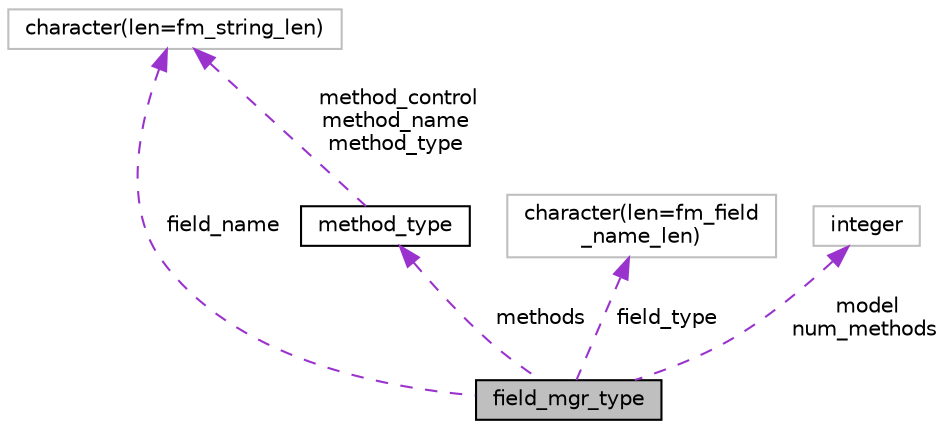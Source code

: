 digraph "field_mgr_type"
{
 // INTERACTIVE_SVG=YES
 // LATEX_PDF_SIZE
  edge [fontname="Helvetica",fontsize="10",labelfontname="Helvetica",labelfontsize="10"];
  node [fontname="Helvetica",fontsize="10",shape=record];
  Node1 [label="field_mgr_type",height=0.2,width=0.4,color="black", fillcolor="grey75", style="filled", fontcolor="black",tooltip="Private type for internal use."];
  Node2 -> Node1 [dir="back",color="darkorchid3",fontsize="10",style="dashed",label=" methods" ,fontname="Helvetica"];
  Node2 [label="method_type",height=0.2,width=0.4,color="black", fillcolor="white", style="filled",URL="$group__field__manager__mod.html#structfield__manager__mod_1_1method__type",tooltip="This method_type is a way to allow a component module to alter the parameters it needs for various tr..."];
  Node3 -> Node2 [dir="back",color="darkorchid3",fontsize="10",style="dashed",label=" method_control\nmethod_name\nmethod_type" ,fontname="Helvetica"];
  Node3 [label="character(len=fm_string_len)",height=0.2,width=0.4,color="grey75", fillcolor="white", style="filled",tooltip=" "];
  Node4 -> Node1 [dir="back",color="darkorchid3",fontsize="10",style="dashed",label=" field_type" ,fontname="Helvetica"];
  Node4 [label="character(len=fm_field\l_name_len)",height=0.2,width=0.4,color="grey75", fillcolor="white", style="filled",tooltip=" "];
  Node5 -> Node1 [dir="back",color="darkorchid3",fontsize="10",style="dashed",label=" model\nnum_methods" ,fontname="Helvetica"];
  Node5 [label="integer",height=0.2,width=0.4,color="grey75", fillcolor="white", style="filled",tooltip=" "];
  Node3 -> Node1 [dir="back",color="darkorchid3",fontsize="10",style="dashed",label=" field_name" ,fontname="Helvetica"];
}
